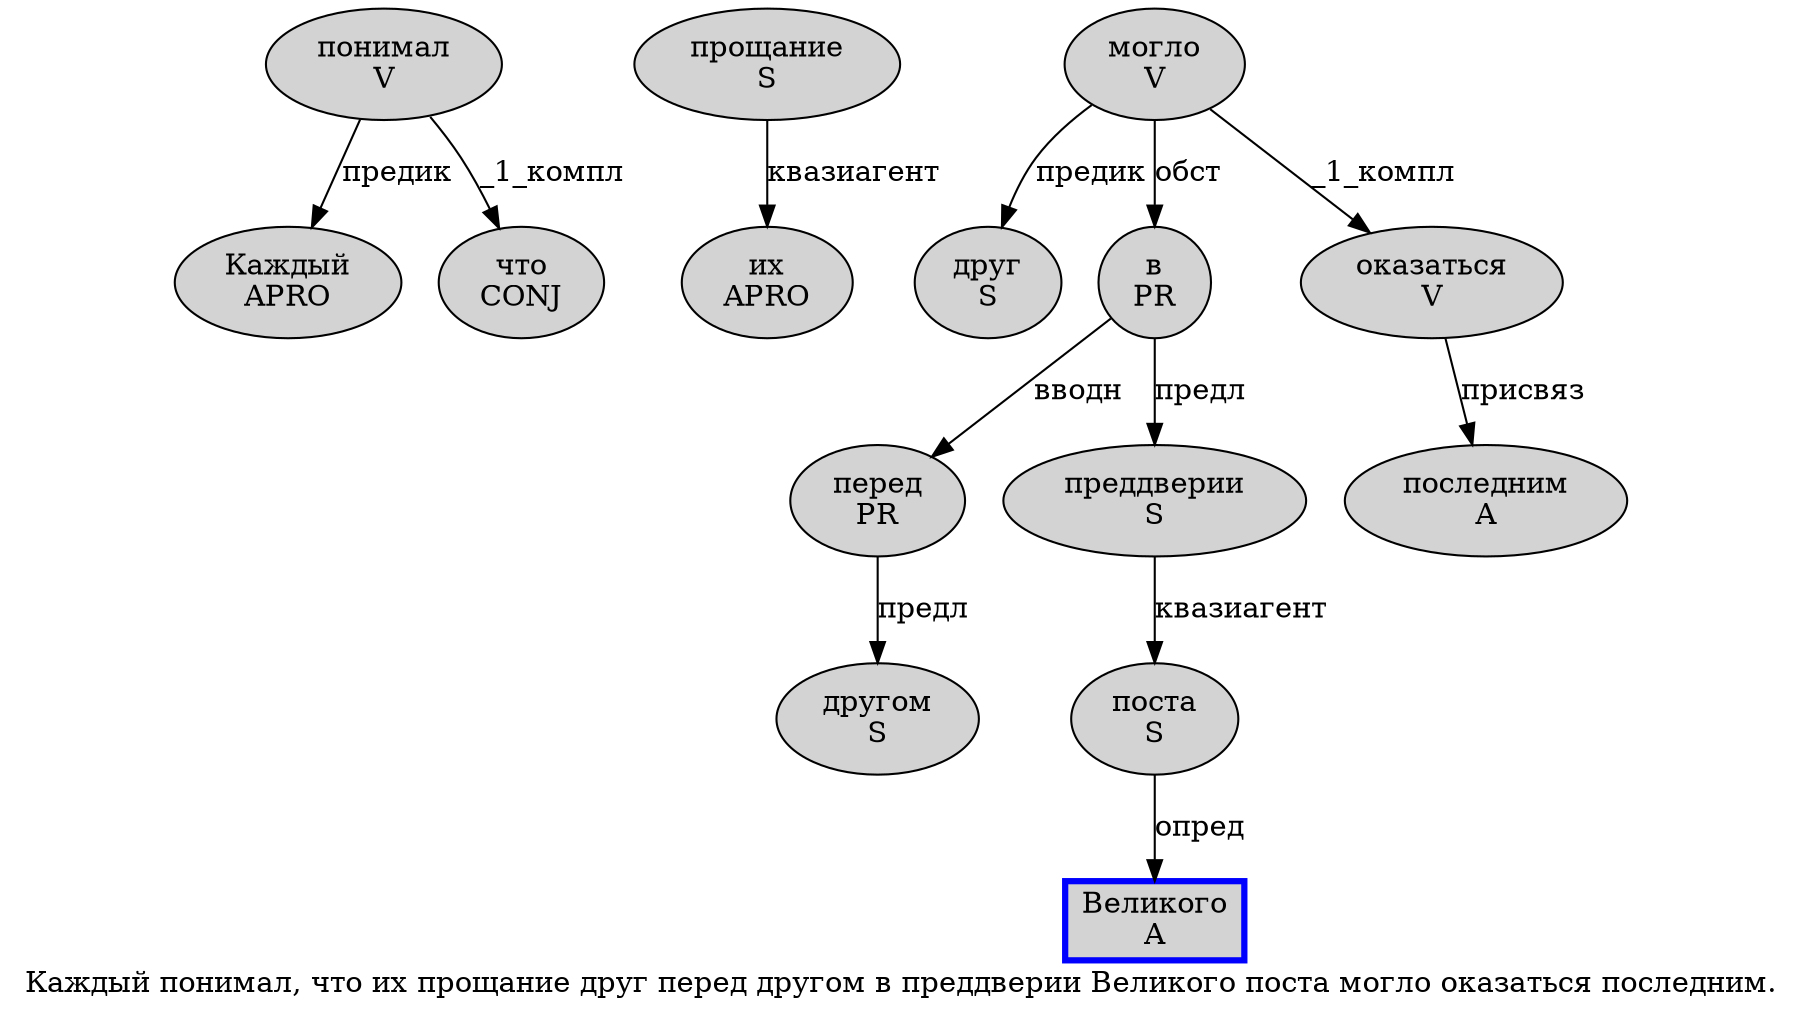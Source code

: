 digraph SENTENCE_1095 {
	graph [label="Каждый понимал, что их прощание друг перед другом в преддверии Великого поста могло оказаться последним."]
	node [style=filled]
		0 [label="Каждый
APRO" color="" fillcolor=lightgray penwidth=1 shape=ellipse]
		1 [label="понимал
V" color="" fillcolor=lightgray penwidth=1 shape=ellipse]
		3 [label="что
CONJ" color="" fillcolor=lightgray penwidth=1 shape=ellipse]
		4 [label="их
APRO" color="" fillcolor=lightgray penwidth=1 shape=ellipse]
		5 [label="прощание
S" color="" fillcolor=lightgray penwidth=1 shape=ellipse]
		6 [label="друг
S" color="" fillcolor=lightgray penwidth=1 shape=ellipse]
		7 [label="перед
PR" color="" fillcolor=lightgray penwidth=1 shape=ellipse]
		8 [label="другом
S" color="" fillcolor=lightgray penwidth=1 shape=ellipse]
		9 [label="в
PR" color="" fillcolor=lightgray penwidth=1 shape=ellipse]
		10 [label="преддверии
S" color="" fillcolor=lightgray penwidth=1 shape=ellipse]
		11 [label="Великого
A" color=blue fillcolor=lightgray penwidth=3 shape=box]
		12 [label="поста
S" color="" fillcolor=lightgray penwidth=1 shape=ellipse]
		13 [label="могло
V" color="" fillcolor=lightgray penwidth=1 shape=ellipse]
		14 [label="оказаться
V" color="" fillcolor=lightgray penwidth=1 shape=ellipse]
		15 [label="последним
A" color="" fillcolor=lightgray penwidth=1 shape=ellipse]
			12 -> 11 [label="опред"]
			9 -> 7 [label="вводн"]
			9 -> 10 [label="предл"]
			7 -> 8 [label="предл"]
			10 -> 12 [label="квазиагент"]
			1 -> 0 [label="предик"]
			1 -> 3 [label="_1_компл"]
			13 -> 6 [label="предик"]
			13 -> 9 [label="обст"]
			13 -> 14 [label="_1_компл"]
			14 -> 15 [label="присвяз"]
			5 -> 4 [label="квазиагент"]
}